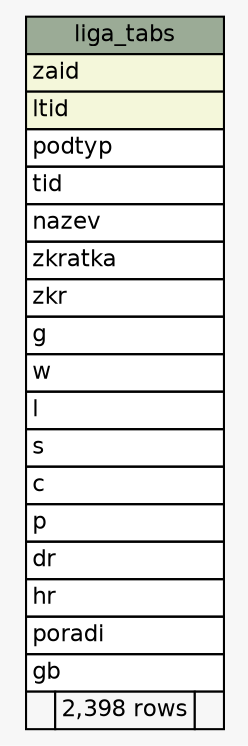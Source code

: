 // dot 2.38.0 on Mac OS X 10.9.4
// SchemaSpy rev 590
digraph "liga_tabs" {
  graph [
    rankdir="RL"
    bgcolor="#f7f7f7"
    nodesep="0.18"
    ranksep="0.46"
    fontname="Helvetica"
    fontsize="11"
  ];
  node [
    fontname="Helvetica"
    fontsize="11"
    shape="plaintext"
  ];
  edge [
    arrowsize="0.8"
  ];
  "liga_tabs" [
    label=<
    <TABLE BORDER="0" CELLBORDER="1" CELLSPACING="0" BGCOLOR="#ffffff">
      <TR><TD COLSPAN="3" BGCOLOR="#9bab96" ALIGN="CENTER">liga_tabs</TD></TR>
      <TR><TD PORT="zaid" COLSPAN="3" BGCOLOR="#f4f7da" ALIGN="LEFT">zaid</TD></TR>
      <TR><TD PORT="ltid" COLSPAN="3" BGCOLOR="#f4f7da" ALIGN="LEFT">ltid</TD></TR>
      <TR><TD PORT="podtyp" COLSPAN="3" ALIGN="LEFT">podtyp</TD></TR>
      <TR><TD PORT="tid" COLSPAN="3" ALIGN="LEFT">tid</TD></TR>
      <TR><TD PORT="nazev" COLSPAN="3" ALIGN="LEFT">nazev</TD></TR>
      <TR><TD PORT="zkratka" COLSPAN="3" ALIGN="LEFT">zkratka</TD></TR>
      <TR><TD PORT="zkr" COLSPAN="3" ALIGN="LEFT">zkr</TD></TR>
      <TR><TD PORT="g" COLSPAN="3" ALIGN="LEFT">g</TD></TR>
      <TR><TD PORT="w" COLSPAN="3" ALIGN="LEFT">w</TD></TR>
      <TR><TD PORT="l" COLSPAN="3" ALIGN="LEFT">l</TD></TR>
      <TR><TD PORT="s" COLSPAN="3" ALIGN="LEFT">s</TD></TR>
      <TR><TD PORT="c" COLSPAN="3" ALIGN="LEFT">c</TD></TR>
      <TR><TD PORT="p" COLSPAN="3" ALIGN="LEFT">p</TD></TR>
      <TR><TD PORT="dr" COLSPAN="3" ALIGN="LEFT">dr</TD></TR>
      <TR><TD PORT="hr" COLSPAN="3" ALIGN="LEFT">hr</TD></TR>
      <TR><TD PORT="poradi" COLSPAN="3" ALIGN="LEFT">poradi</TD></TR>
      <TR><TD PORT="gb" COLSPAN="3" ALIGN="LEFT">gb</TD></TR>
      <TR><TD ALIGN="LEFT" BGCOLOR="#f7f7f7">  </TD><TD ALIGN="RIGHT" BGCOLOR="#f7f7f7">2,398 rows</TD><TD ALIGN="RIGHT" BGCOLOR="#f7f7f7">  </TD></TR>
    </TABLE>>
    URL="tables/liga_tabs.html"
    tooltip="liga_tabs"
  ];
}
